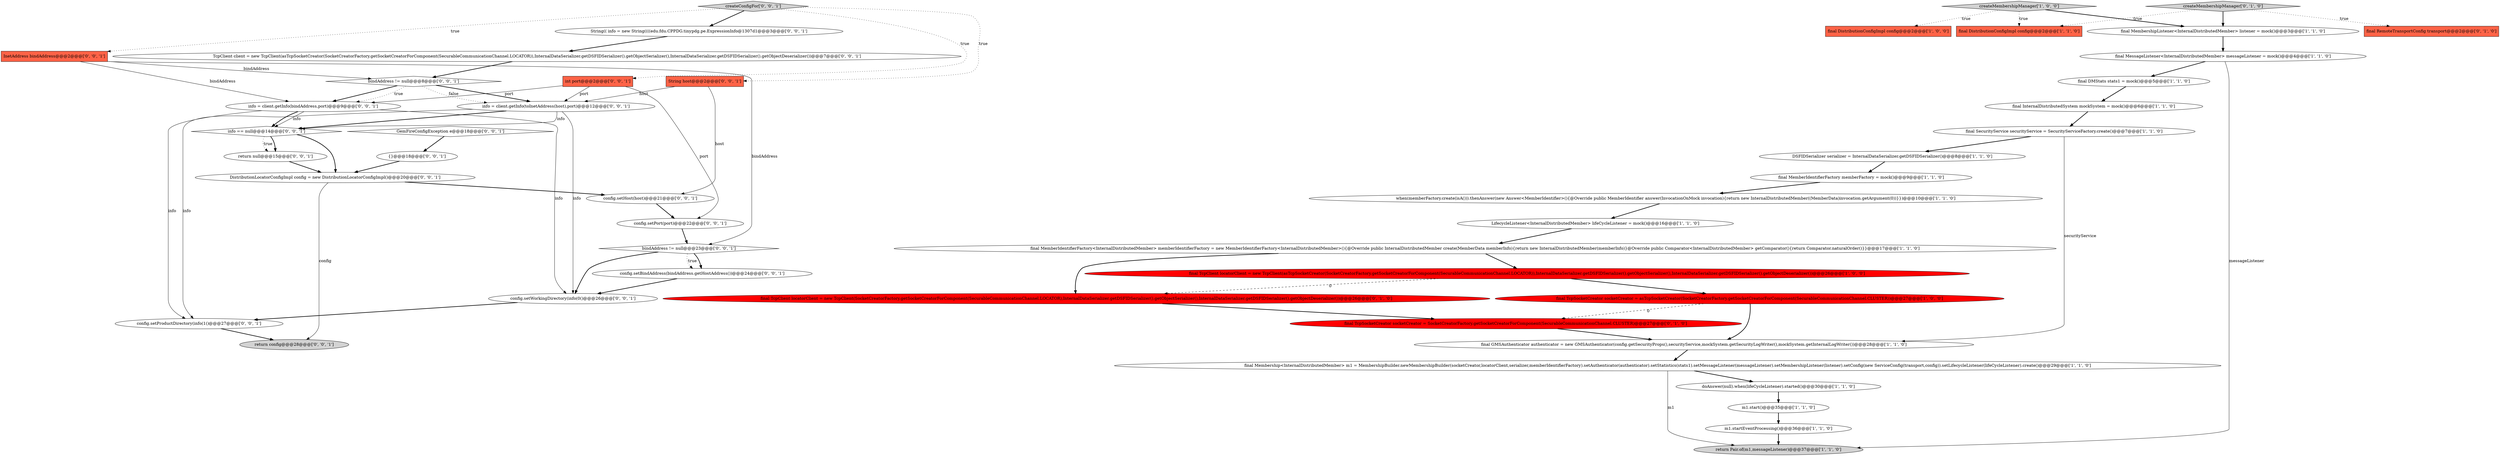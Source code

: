 digraph {
39 [style = filled, label = "config.setPort(port)@@@22@@@['0', '0', '1']", fillcolor = white, shape = ellipse image = "AAA0AAABBB3BBB"];
22 [style = filled, label = "final TcpClient locatorClient = new TcpClient(SocketCreatorFactory.getSocketCreatorForComponent(SecurableCommunicationChannel.LOCATOR),InternalDataSerializer.getDSFIDSerializer().getObjectSerializer(),InternalDataSerializer.getDSFIDSerializer().getObjectDeserializer())@@@26@@@['0', '1', '0']", fillcolor = red, shape = ellipse image = "AAA1AAABBB2BBB"];
45 [style = filled, label = "TcpClient client = new TcpClient(asTcpSocketCreator(SocketCreatorFactory.getSocketCreatorForComponent(SecurableCommunicationChannel.LOCATOR)),InternalDataSerializer.getDSFIDSerializer().getObjectSerializer(),InternalDataSerializer.getDSFIDSerializer().getObjectDeserializer())@@@7@@@['0', '0', '1']", fillcolor = white, shape = ellipse image = "AAA0AAABBB3BBB"];
14 [style = filled, label = "final GMSAuthenticator authenticator = new GMSAuthenticator(config.getSecurityProps(),securityService,mockSystem.getSecurityLogWriter(),mockSystem.getInternalLogWriter())@@@28@@@['1', '1', '0']", fillcolor = white, shape = ellipse image = "AAA0AAABBB1BBB"];
0 [style = filled, label = "doAnswer(null).when(lifeCycleListener).started()@@@30@@@['1', '1', '0']", fillcolor = white, shape = ellipse image = "AAA0AAABBB1BBB"];
6 [style = filled, label = "when(memberFactory.create(isA())).thenAnswer(new Answer<MemberIdentifier>(){@Override public MemberIdentifier answer(InvocationOnMock invocation){return new InternalDistributedMember((MemberData)invocation.getArgument(0))}})@@@10@@@['1', '1', '0']", fillcolor = white, shape = ellipse image = "AAA0AAABBB1BBB"];
11 [style = filled, label = "final MemberIdentifierFactory memberFactory = mock()@@@9@@@['1', '1', '0']", fillcolor = white, shape = ellipse image = "AAA0AAABBB1BBB"];
33 [style = filled, label = "DistributionLocatorConfigImpl config = new DistributionLocatorConfigImpl()@@@20@@@['0', '0', '1']", fillcolor = white, shape = ellipse image = "AAA0AAABBB3BBB"];
12 [style = filled, label = "createMembershipManager['1', '0', '0']", fillcolor = lightgray, shape = diamond image = "AAA0AAABBB1BBB"];
23 [style = filled, label = "final TcpSocketCreator socketCreator = SocketCreatorFactory.getSocketCreatorForComponent(SecurableCommunicationChannel.CLUSTER)@@@27@@@['0', '1', '0']", fillcolor = red, shape = ellipse image = "AAA1AAABBB2BBB"];
9 [style = filled, label = "LifecycleListener<InternalDistributedMember> lifeCycleListener = mock()@@@16@@@['1', '1', '0']", fillcolor = white, shape = ellipse image = "AAA0AAABBB1BBB"];
24 [style = filled, label = "createMembershipManager['0', '1', '0']", fillcolor = lightgray, shape = diamond image = "AAA0AAABBB2BBB"];
38 [style = filled, label = "String(( info = new String((((edu.fdu.CPPDG.tinypdg.pe.ExpressionInfo@1307d1@@@3@@@['0', '0', '1']", fillcolor = white, shape = ellipse image = "AAA0AAABBB3BBB"];
8 [style = filled, label = "final Membership<InternalDistributedMember> m1 = MembershipBuilder.newMembershipBuilder(socketCreator,locatorClient,serializer,memberIdentifierFactory).setAuthenticator(authenticator).setStatistics(stats1).setMessageListener(messageListener).setMembershipListener(listener).setConfig(new ServiceConfig(transport,config)).setLifecycleListener(lifeCycleListener).create()@@@29@@@['1', '1', '0']", fillcolor = white, shape = ellipse image = "AAA0AAABBB1BBB"];
26 [style = filled, label = "GemFireConfigException e@@@18@@@['0', '0', '1']", fillcolor = white, shape = diamond image = "AAA0AAABBB3BBB"];
13 [style = filled, label = "final InternalDistributedSystem mockSystem = mock()@@@6@@@['1', '1', '0']", fillcolor = white, shape = ellipse image = "AAA0AAABBB1BBB"];
37 [style = filled, label = "InetAddress bindAddress@@@2@@@['0', '0', '1']", fillcolor = tomato, shape = box image = "AAA0AAABBB3BBB"];
2 [style = filled, label = "m1.start()@@@35@@@['1', '1', '0']", fillcolor = white, shape = ellipse image = "AAA0AAABBB1BBB"];
4 [style = filled, label = "DSFIDSerializer serializer = InternalDataSerializer.getDSFIDSerializer()@@@8@@@['1', '1', '0']", fillcolor = white, shape = ellipse image = "AAA0AAABBB1BBB"];
16 [style = filled, label = "final DistributionConfigImpl config@@@2@@@['1', '0', '0']", fillcolor = tomato, shape = box image = "AAA0AAABBB1BBB"];
31 [style = filled, label = "return config@@@28@@@['0', '0', '1']", fillcolor = lightgray, shape = ellipse image = "AAA0AAABBB3BBB"];
28 [style = filled, label = "int port@@@2@@@['0', '0', '1']", fillcolor = tomato, shape = box image = "AAA0AAABBB3BBB"];
7 [style = filled, label = "final MemberIdentifierFactory<InternalDistributedMember> memberIdentifierFactory = new MemberIdentifierFactory<InternalDistributedMember>(){@Override public InternalDistributedMember create(MemberData memberInfo){return new InternalDistributedMember(memberInfo)}@Override public Comparator<InternalDistributedMember> getComparator(){return Comparator.naturalOrder()}}@@@17@@@['1', '1', '0']", fillcolor = white, shape = ellipse image = "AAA0AAABBB1BBB"];
3 [style = filled, label = "final MessageListener<InternalDistributedMember> messageListener = mock()@@@4@@@['1', '1', '0']", fillcolor = white, shape = ellipse image = "AAA0AAABBB1BBB"];
43 [style = filled, label = "config.setProductDirectory(info(1()@@@27@@@['0', '0', '1']", fillcolor = white, shape = ellipse image = "AAA0AAABBB3BBB"];
18 [style = filled, label = "m1.startEventProcessing()@@@36@@@['1', '1', '0']", fillcolor = white, shape = ellipse image = "AAA0AAABBB1BBB"];
29 [style = filled, label = "config.setWorkingDirectory(info(0()@@@26@@@['0', '0', '1']", fillcolor = white, shape = ellipse image = "AAA0AAABBB3BBB"];
32 [style = filled, label = "{}@@@18@@@['0', '0', '1']", fillcolor = white, shape = ellipse image = "AAA0AAABBB3BBB"];
42 [style = filled, label = "config.setBindAddress(bindAddress.getHostAddress())@@@24@@@['0', '0', '1']", fillcolor = white, shape = ellipse image = "AAA0AAABBB3BBB"];
27 [style = filled, label = "bindAddress != null@@@23@@@['0', '0', '1']", fillcolor = white, shape = diamond image = "AAA0AAABBB3BBB"];
20 [style = filled, label = "final TcpSocketCreator socketCreator = asTcpSocketCreator(SocketCreatorFactory.getSocketCreatorForComponent(SecurableCommunicationChannel.CLUSTER))@@@27@@@['1', '0', '0']", fillcolor = red, shape = ellipse image = "AAA1AAABBB1BBB"];
44 [style = filled, label = "info = client.getInfo(bindAddress,port)@@@9@@@['0', '0', '1']", fillcolor = white, shape = ellipse image = "AAA0AAABBB3BBB"];
41 [style = filled, label = "info = client.getInfo(toInetAddress(host),port)@@@12@@@['0', '0', '1']", fillcolor = white, shape = ellipse image = "AAA0AAABBB3BBB"];
15 [style = filled, label = "final MembershipListener<InternalDistributedMember> listener = mock()@@@3@@@['1', '1', '0']", fillcolor = white, shape = ellipse image = "AAA0AAABBB1BBB"];
19 [style = filled, label = "return Pair.of(m1,messageListener)@@@37@@@['1', '1', '0']", fillcolor = lightgray, shape = ellipse image = "AAA0AAABBB1BBB"];
1 [style = filled, label = "final SecurityService securityService = SecurityServiceFactory.create()@@@7@@@['1', '1', '0']", fillcolor = white, shape = ellipse image = "AAA0AAABBB1BBB"];
40 [style = filled, label = "bindAddress != null@@@8@@@['0', '0', '1']", fillcolor = white, shape = diamond image = "AAA0AAABBB3BBB"];
25 [style = filled, label = "return null@@@15@@@['0', '0', '1']", fillcolor = white, shape = ellipse image = "AAA0AAABBB3BBB"];
10 [style = filled, label = "final TcpClient locatorClient = new TcpClient(asTcpSocketCreator(SocketCreatorFactory.getSocketCreatorForComponent(SecurableCommunicationChannel.LOCATOR)),InternalDataSerializer.getDSFIDSerializer().getObjectSerializer(),InternalDataSerializer.getDSFIDSerializer().getObjectDeserializer())@@@26@@@['1', '0', '0']", fillcolor = red, shape = ellipse image = "AAA1AAABBB1BBB"];
30 [style = filled, label = "String host@@@2@@@['0', '0', '1']", fillcolor = tomato, shape = box image = "AAA0AAABBB3BBB"];
17 [style = filled, label = "final DistributionConfigImpl config@@@2@@@['1', '1', '0']", fillcolor = tomato, shape = box image = "AAA0AAABBB1BBB"];
21 [style = filled, label = "final RemoteTransportConfig transport@@@2@@@['0', '1', '0']", fillcolor = tomato, shape = box image = "AAA0AAABBB2BBB"];
34 [style = filled, label = "info == null@@@14@@@['0', '0', '1']", fillcolor = white, shape = diamond image = "AAA0AAABBB3BBB"];
36 [style = filled, label = "config.setHost(host)@@@21@@@['0', '0', '1']", fillcolor = white, shape = ellipse image = "AAA0AAABBB3BBB"];
5 [style = filled, label = "final DMStats stats1 = mock()@@@5@@@['1', '1', '0']", fillcolor = white, shape = ellipse image = "AAA0AAABBB1BBB"];
35 [style = filled, label = "createConfigFor['0', '0', '1']", fillcolor = lightgray, shape = diamond image = "AAA0AAABBB3BBB"];
1->4 [style = bold, label=""];
12->17 [style = dotted, label="true"];
10->20 [style = bold, label=""];
34->25 [style = bold, label=""];
1->14 [style = solid, label="securityService"];
26->32 [style = bold, label=""];
44->34 [style = solid, label="info"];
25->33 [style = bold, label=""];
7->10 [style = bold, label=""];
41->29 [style = solid, label="info"];
33->31 [style = solid, label="config"];
37->44 [style = solid, label="bindAddress"];
11->6 [style = bold, label=""];
0->2 [style = bold, label=""];
34->33 [style = bold, label=""];
12->15 [style = bold, label=""];
24->17 [style = dotted, label="true"];
18->19 [style = bold, label=""];
8->19 [style = solid, label="m1"];
2->18 [style = bold, label=""];
20->14 [style = bold, label=""];
38->45 [style = bold, label=""];
30->41 [style = solid, label="host"];
10->22 [style = dashed, label="0"];
39->27 [style = bold, label=""];
9->7 [style = bold, label=""];
15->3 [style = bold, label=""];
41->43 [style = solid, label="info"];
40->44 [style = dotted, label="true"];
22->23 [style = bold, label=""];
42->29 [style = bold, label=""];
30->36 [style = solid, label="host"];
32->33 [style = bold, label=""];
13->1 [style = bold, label=""];
36->39 [style = bold, label=""];
35->30 [style = dotted, label="true"];
27->42 [style = bold, label=""];
28->39 [style = solid, label="port"];
41->34 [style = solid, label="info"];
23->14 [style = bold, label=""];
8->0 [style = bold, label=""];
28->44 [style = solid, label="port"];
37->40 [style = solid, label="bindAddress"];
7->22 [style = bold, label=""];
3->5 [style = bold, label=""];
40->41 [style = dotted, label="false"];
12->16 [style = dotted, label="true"];
5->13 [style = bold, label=""];
33->36 [style = bold, label=""];
40->41 [style = bold, label=""];
44->34 [style = bold, label=""];
44->43 [style = solid, label="info"];
20->23 [style = dashed, label="0"];
29->43 [style = bold, label=""];
28->41 [style = solid, label="port"];
35->28 [style = dotted, label="true"];
44->29 [style = solid, label="info"];
14->8 [style = bold, label=""];
35->37 [style = dotted, label="true"];
35->38 [style = bold, label=""];
27->42 [style = dotted, label="true"];
27->29 [style = bold, label=""];
6->9 [style = bold, label=""];
4->11 [style = bold, label=""];
24->21 [style = dotted, label="true"];
3->19 [style = solid, label="messageListener"];
41->34 [style = bold, label=""];
37->27 [style = solid, label="bindAddress"];
34->25 [style = dotted, label="true"];
45->40 [style = bold, label=""];
40->44 [style = bold, label=""];
43->31 [style = bold, label=""];
24->15 [style = bold, label=""];
}
